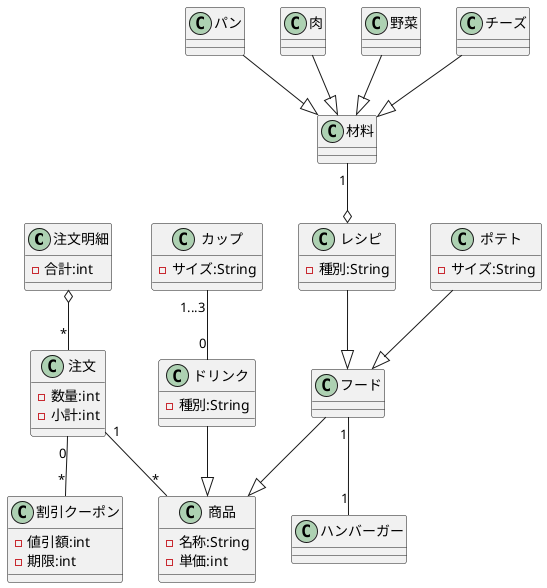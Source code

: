 @startuml a
class 注文明細{
    -合計:int
}
class 注文{
    -数量:int
    -小計:int
}
class 割引クーポン{
    -値引額:int
    -期限:int
}
class カップ{
    -サイズ:String
}
class ドリンク{
    -種別:String
}
class 商品{
    -名称:String
    -単価:int
}
class フード{
}
class ハンバーガー{   
}
class 材料{   
}
class レシピ{
    -種別:String   
}
class ポテト{
    -サイズ:String
}
class パン{
}
class 肉{
}
class 野菜{
}
class チーズ{
}

注文明細 o--"*" 注文
注文 "1"--"*" 商品
注文 "0"--"*" 割引クーポン
カップ "1...3"--"0" ドリンク
ドリンク --|> 商品
フード --|> 商品
フード "1"--"1" ハンバーガー 
レシピ --|> フード
ポテト --|> フード
材料 "1"--o レシピ
パン --|> 材料
肉 --|> 材料
野菜 --|> 材料
チーズ --|> 材料
@enduml